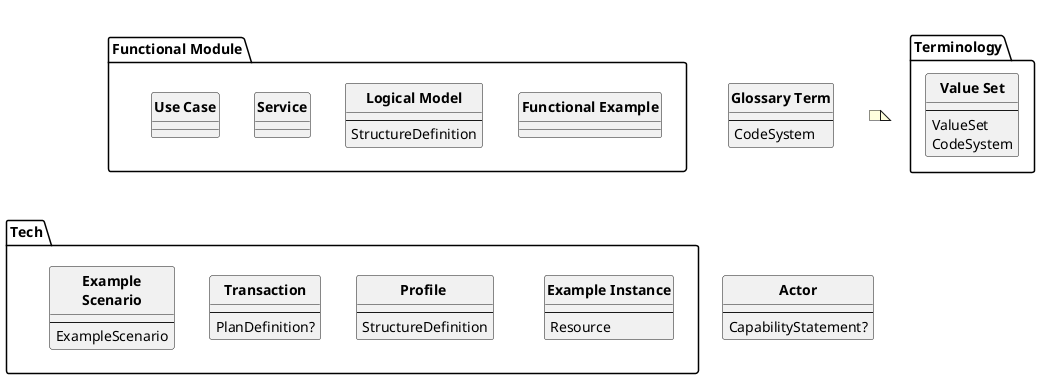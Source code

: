 @startuml

skinparam linetype polyline
hide circle

package "Functional Module" as Functional {
  Class "**Use Case**" as UCase {
  }

  Class "**Service**" as Interaction {
  }


  Class "**Logical Model**" as LogicalModel {
  --
  StructureDefinition
  }

  Class "**Functional Example**" as Example {

  }

}

  Class "**Actor**" as Actor {
  /'  Actor
  |_ **id**
  |_ name
  |_ description
  |_ (content)
  '/
  --
  CapabilityStatement?
}


Class "**Glossary Term**" as BTerm {
  --
  CodeSystem
}


UCase -right[hidden]-> Interaction
Interaction -right[hidden]-> LogicalModel
LogicalModel -right[hidden]-> Example
LogicalModel -right[hidden]-> BTerm

BTerm -down[hidden]-> Actor
Functional -down[hidden]-> Tech


package "Terminology" as Term {
  Class "** Value Set **" as ValueSet {
    --
    ValueSet
    CodeSystem
  }
}



package "Technical Module" as Tech {

  Class "**Transaction**" as Transaction {
  --
  PlanDefinition?
  }


  Class "**   Profile    **" as Profile {
  --
  StructureDefinition
  }


  Class "**Example Instance**" as ExampleInstance {
  --
  Resource
  }

  Class "**Example**\n**Scenario**" as ExampleScenario {
  --
  ExampleScenario
  }
}



Profile -right[hidden]-> ExampleInstance: "    "



note as N1

end note


@enduml
